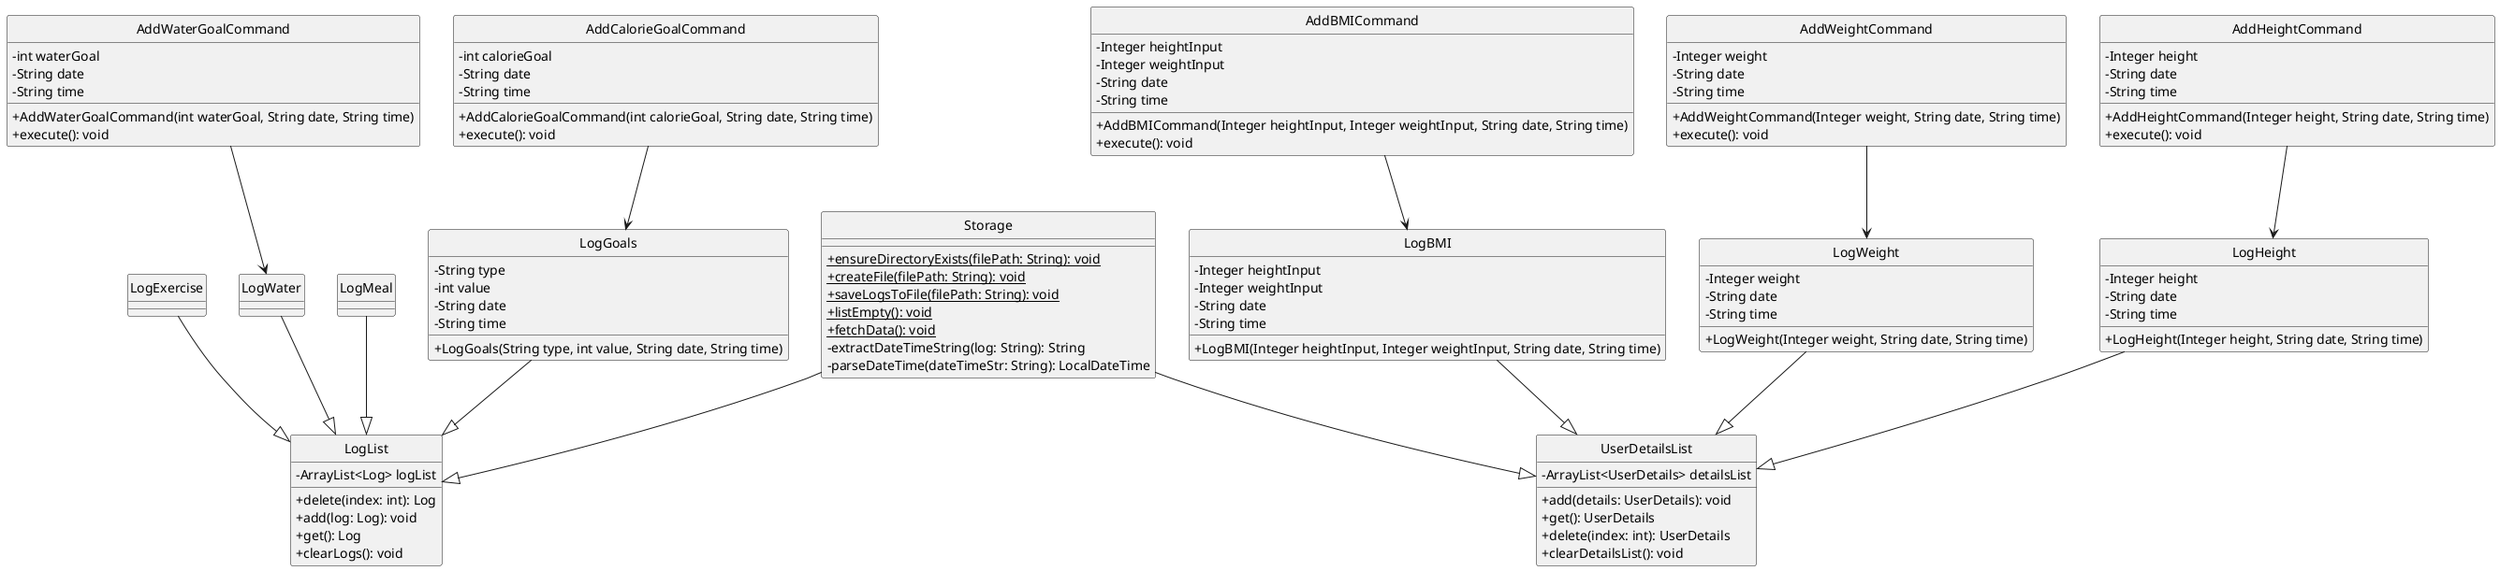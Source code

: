 @startuml

    class LogMeal
    class LogExercise
    class LogWater

    class Storage {
        +{static} ensureDirectoryExists(filePath: String): void
        +{static} createFile(filePath: String): void
        +{static} saveLogsToFile(filePath: String): void
        +{static} listEmpty(): void
        +{static} fetchData(): void
        -extractDateTimeString(log: String): String
        -parseDateTime(dateTimeStr: String): LocalDateTime
    }



    class AddCalorieGoalCommand {
      -int calorieGoal
      -String date
      -String time
      +AddCalorieGoalCommand(int calorieGoal, String date, String time)
      +execute(): void
    }

    class AddWaterGoalCommand {
      -int waterGoal
      -String date
      -String time
      +AddWaterGoalCommand(int waterGoal, String date, String time)
      +execute(): void
    }

    class AddWeightCommand {
      -Integer weight
      -String date
      -String time
      +AddWeightCommand(Integer weight, String date, String time)
      +execute(): void
    }

    class AddHeightCommand {
      -Integer height
      -String date
      -String time
      +AddHeightCommand(Integer height, String date, String time)
      +execute(): void
    }

    class AddBMICommand {
      -Integer heightInput
      -Integer weightInput
      -String date
      -String time
      +AddBMICommand(Integer heightInput, Integer weightInput, String date, String time)
      +execute(): void
    }

    class LogGoals {
      -String type
      -int value
      -String date
      -String time
      +LogGoals(String type, int value, String date, String time)
    }

    class LogWeight {
      -Integer weight
      -String date
      -String time
      +LogWeight(Integer weight, String date, String time)
    }

    class LogHeight {
      -Integer height
      -String date
      -String time
      +LogHeight(Integer height, String date, String time)
    }

    class LogBMI {
      -Integer heightInput
      -Integer weightInput
      -String date
      -String time
      +LogBMI(Integer heightInput, Integer weightInput, String date, String time)
    }


    class LogList {
      -ArrayList<Log> logList
      +delete(index: int): Log
      +add(log: Log): void
      +get(): Log
      +clearLogs(): void
    }

    class UserDetailsList {
      -ArrayList<UserDetails> detailsList
      +add(details: UserDetails): void
      +get(): UserDetails
      +delete(index: int): UserDetails
      +clearDetailsList(): void
    }


Storage --|> UserDetailsList
Storage --|> LogList
LogGoals --|> LogList
LogMeal --|> LogList
LogExercise --|> LogList
LogWater --|> LogList
LogBMI --|> UserDetailsList
LogHeight --|> UserDetailsList
LogWeight --|> UserDetailsList
AddBMICommand --> LogBMI
AddHeightCommand --> LogHeight
AddWeightCommand --> LogWeight
AddCalorieGoalCommand --> LogGoals
AddWaterGoalCommand --> LogWater

hide circle
skinparam classAttributeIconSize 0

@enduml

